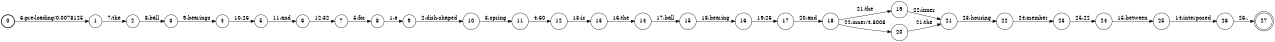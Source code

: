 digraph FST {
rankdir = LR;
size = "8.5,11";
label = "";
center = 1;
orientation = Portrait;
ranksep = "0.4";
nodesep = "0.25";
0 [label = "0", shape = circle, style = bold, fontsize = 14]
	0 -> 1 [label = "6:pre-loading/0.0078125", fontsize = 14];
1 [label = "1", shape = circle, style = solid, fontsize = 14]
	1 -> 2 [label = "7:the", fontsize = 14];
2 [label = "2", shape = circle, style = solid, fontsize = 14]
	2 -> 3 [label = "8:ball", fontsize = 14];
3 [label = "3", shape = circle, style = solid, fontsize = 14]
	3 -> 4 [label = "9:bearings", fontsize = 14];
4 [label = "4", shape = circle, style = solid, fontsize = 14]
	4 -> 5 [label = "10:26", fontsize = 14];
5 [label = "5", shape = circle, style = solid, fontsize = 14]
	5 -> 6 [label = "11:and", fontsize = 14];
6 [label = "6", shape = circle, style = solid, fontsize = 14]
	6 -> 7 [label = "12:32", fontsize = 14];
7 [label = "7", shape = circle, style = solid, fontsize = 14]
	7 -> 8 [label = "5:for", fontsize = 14];
8 [label = "8", shape = circle, style = solid, fontsize = 14]
	8 -> 9 [label = "1:a", fontsize = 14];
9 [label = "9", shape = circle, style = solid, fontsize = 14]
	9 -> 10 [label = "2:dish-shaped", fontsize = 14];
10 [label = "10", shape = circle, style = solid, fontsize = 14]
	10 -> 11 [label = "3:spring", fontsize = 14];
11 [label = "11", shape = circle, style = solid, fontsize = 14]
	11 -> 12 [label = "4:60", fontsize = 14];
12 [label = "12", shape = circle, style = solid, fontsize = 14]
	12 -> 13 [label = "13:is", fontsize = 14];
13 [label = "13", shape = circle, style = solid, fontsize = 14]
	13 -> 14 [label = "16:the", fontsize = 14];
14 [label = "14", shape = circle, style = solid, fontsize = 14]
	14 -> 15 [label = "17:ball", fontsize = 14];
15 [label = "15", shape = circle, style = solid, fontsize = 14]
	15 -> 16 [label = "18:bearing", fontsize = 14];
16 [label = "16", shape = circle, style = solid, fontsize = 14]
	16 -> 17 [label = "19:26", fontsize = 14];
17 [label = "17", shape = circle, style = solid, fontsize = 14]
	17 -> 18 [label = "20:and", fontsize = 14];
18 [label = "18", shape = circle, style = solid, fontsize = 14]
	18 -> 19 [label = "21:the", fontsize = 14];
	18 -> 20 [label = "22:inner/4.8008", fontsize = 14];
19 [label = "19", shape = circle, style = solid, fontsize = 14]
	19 -> 21 [label = "22:inner", fontsize = 14];
20 [label = "20", shape = circle, style = solid, fontsize = 14]
	20 -> 21 [label = "21:the", fontsize = 14];
21 [label = "21", shape = circle, style = solid, fontsize = 14]
	21 -> 22 [label = "23:housing", fontsize = 14];
22 [label = "22", shape = circle, style = solid, fontsize = 14]
	22 -> 23 [label = "24:member", fontsize = 14];
23 [label = "23", shape = circle, style = solid, fontsize = 14]
	23 -> 24 [label = "25:22", fontsize = 14];
24 [label = "24", shape = circle, style = solid, fontsize = 14]
	24 -> 25 [label = "15:between", fontsize = 14];
25 [label = "25", shape = circle, style = solid, fontsize = 14]
	25 -> 26 [label = "14:interposed", fontsize = 14];
26 [label = "26", shape = circle, style = solid, fontsize = 14]
	26 -> 27 [label = "26:.", fontsize = 14];
27 [label = "27", shape = doublecircle, style = solid, fontsize = 14]
}
